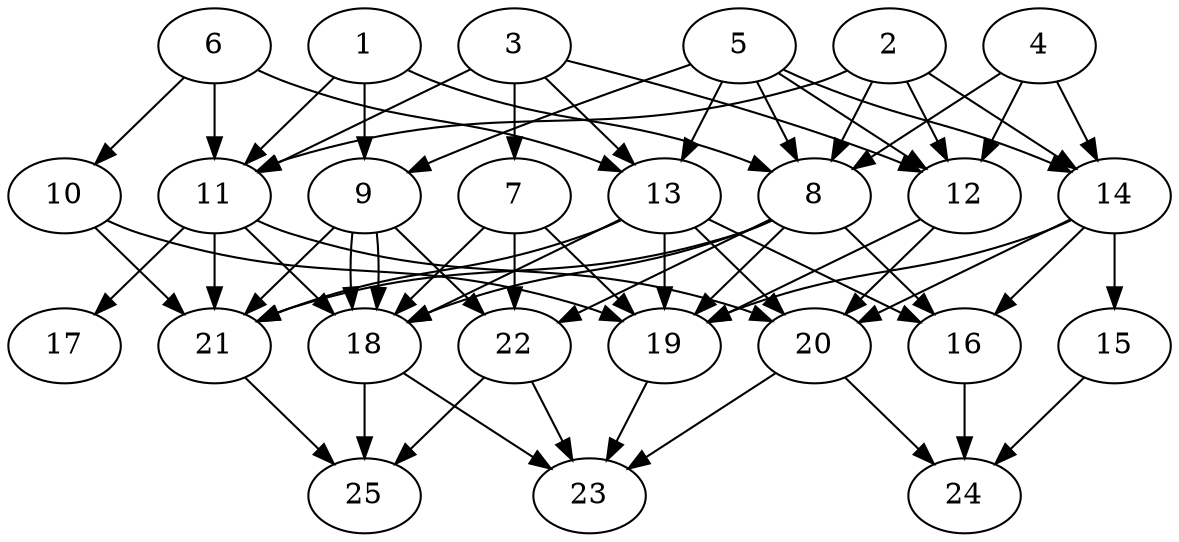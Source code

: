 // DAG automatically generated by daggen at Tue Aug  6 16:26:47 2019
// ./daggen --dot -n 25 --ccr 0.5 --fat 0.6 --regular 0.5 --density 0.7 --mindata 5242880 --maxdata 52428800 
digraph G {
  1 [size="90650624", alpha="0.11", expect_size="45325312"] 
  1 -> 8 [size ="45325312"]
  1 -> 9 [size ="45325312"]
  1 -> 11 [size ="45325312"]
  2 [size="85633024", alpha="0.19", expect_size="42816512"] 
  2 -> 8 [size ="42816512"]
  2 -> 11 [size ="42816512"]
  2 -> 12 [size ="42816512"]
  2 -> 14 [size ="42816512"]
  3 [size="15306752", alpha="0.08", expect_size="7653376"] 
  3 -> 7 [size ="7653376"]
  3 -> 11 [size ="7653376"]
  3 -> 12 [size ="7653376"]
  3 -> 13 [size ="7653376"]
  4 [size="13877248", alpha="0.05", expect_size="6938624"] 
  4 -> 8 [size ="6938624"]
  4 -> 12 [size ="6938624"]
  4 -> 14 [size ="6938624"]
  5 [size="26419200", alpha="0.17", expect_size="13209600"] 
  5 -> 8 [size ="13209600"]
  5 -> 9 [size ="13209600"]
  5 -> 12 [size ="13209600"]
  5 -> 13 [size ="13209600"]
  5 -> 14 [size ="13209600"]
  6 [size="81192960", alpha="0.12", expect_size="40596480"] 
  6 -> 10 [size ="40596480"]
  6 -> 11 [size ="40596480"]
  6 -> 13 [size ="40596480"]
  7 [size="67194880", alpha="0.09", expect_size="33597440"] 
  7 -> 18 [size ="33597440"]
  7 -> 19 [size ="33597440"]
  7 -> 22 [size ="33597440"]
  8 [size="74426368", alpha="0.18", expect_size="37213184"] 
  8 -> 16 [size ="37213184"]
  8 -> 18 [size ="37213184"]
  8 -> 19 [size ="37213184"]
  8 -> 21 [size ="37213184"]
  8 -> 22 [size ="37213184"]
  9 [size="20545536", alpha="0.08", expect_size="10272768"] 
  9 -> 18 [size ="10272768"]
  9 -> 18 [size ="10272768"]
  9 -> 21 [size ="10272768"]
  9 -> 22 [size ="10272768"]
  10 [size="80033792", alpha="0.08", expect_size="40016896"] 
  10 -> 19 [size ="40016896"]
  10 -> 21 [size ="40016896"]
  11 [size="100997120", alpha="0.02", expect_size="50498560"] 
  11 -> 17 [size ="50498560"]
  11 -> 18 [size ="50498560"]
  11 -> 20 [size ="50498560"]
  11 -> 21 [size ="50498560"]
  12 [size="56426496", alpha="0.15", expect_size="28213248"] 
  12 -> 19 [size ="28213248"]
  12 -> 20 [size ="28213248"]
  13 [size="53157888", alpha="0.14", expect_size="26578944"] 
  13 -> 16 [size ="26578944"]
  13 -> 18 [size ="26578944"]
  13 -> 19 [size ="26578944"]
  13 -> 20 [size ="26578944"]
  13 -> 21 [size ="26578944"]
  14 [size="89049088", alpha="0.14", expect_size="44524544"] 
  14 -> 15 [size ="44524544"]
  14 -> 16 [size ="44524544"]
  14 -> 19 [size ="44524544"]
  14 -> 20 [size ="44524544"]
  15 [size="16955392", alpha="0.14", expect_size="8477696"] 
  15 -> 24 [size ="8477696"]
  16 [size="97140736", alpha="0.15", expect_size="48570368"] 
  16 -> 24 [size ="48570368"]
  17 [size="58738688", alpha="0.05", expect_size="29369344"] 
  18 [size="100694016", alpha="0.12", expect_size="50347008"] 
  18 -> 23 [size ="50347008"]
  18 -> 25 [size ="50347008"]
  19 [size="90218496", alpha="0.05", expect_size="45109248"] 
  19 -> 23 [size ="45109248"]
  20 [size="34955264", alpha="0.17", expect_size="17477632"] 
  20 -> 23 [size ="17477632"]
  20 -> 24 [size ="17477632"]
  21 [size="73410560", alpha="0.06", expect_size="36705280"] 
  21 -> 25 [size ="36705280"]
  22 [size="81567744", alpha="0.11", expect_size="40783872"] 
  22 -> 23 [size ="40783872"]
  22 -> 25 [size ="40783872"]
  23 [size="59590656", alpha="0.17", expect_size="29795328"] 
  24 [size="33351680", alpha="0.04", expect_size="16675840"] 
  25 [size="101195776", alpha="0.14", expect_size="50597888"] 
}

